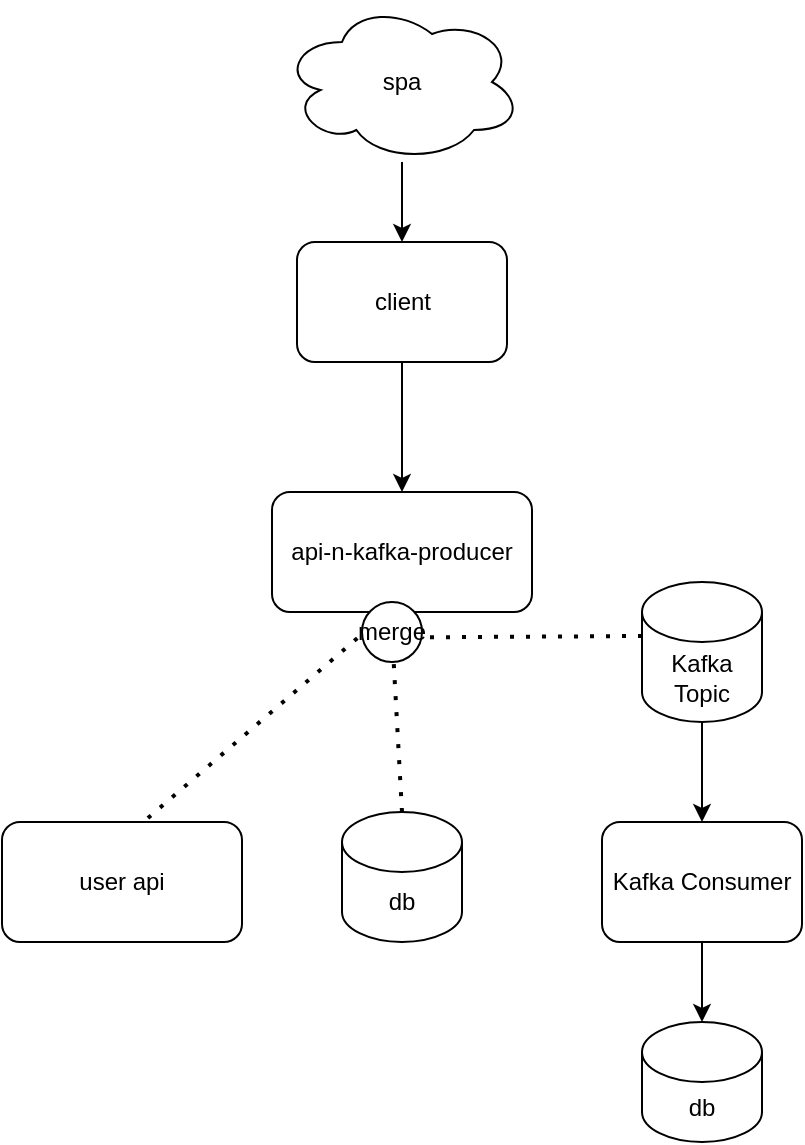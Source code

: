 <mxfile version="21.3.6" type="device">
  <diagram name="Page-1" id="f-EHofGRe28Y-BYdwHzT">
    <mxGraphModel dx="1232" dy="579" grid="1" gridSize="10" guides="1" tooltips="1" connect="1" arrows="1" fold="1" page="1" pageScale="1" pageWidth="827" pageHeight="1169" math="0" shadow="0">
      <root>
        <mxCell id="0" />
        <mxCell id="1" parent="0" />
        <mxCell id="xJ3Gy9Amd7Y4Wt0N9YPh-1" value="" style="edgeStyle=orthogonalEdgeStyle;rounded=0;orthogonalLoop=1;jettySize=auto;html=1;" edge="1" parent="1" source="DbCGeqKgWrsm4Ty0xW6h-1" target="DbCGeqKgWrsm4Ty0xW6h-2">
          <mxGeometry relative="1" as="geometry" />
        </mxCell>
        <mxCell id="DbCGeqKgWrsm4Ty0xW6h-1" value="spa" style="ellipse;shape=cloud;whiteSpace=wrap;html=1;" parent="1" vertex="1">
          <mxGeometry x="270" y="310" width="120" height="80" as="geometry" />
        </mxCell>
        <mxCell id="xJ3Gy9Amd7Y4Wt0N9YPh-6" value="" style="edgeStyle=orthogonalEdgeStyle;rounded=0;orthogonalLoop=1;jettySize=auto;html=1;" edge="1" parent="1" source="DbCGeqKgWrsm4Ty0xW6h-2" target="DbCGeqKgWrsm4Ty0xW6h-3">
          <mxGeometry relative="1" as="geometry" />
        </mxCell>
        <mxCell id="DbCGeqKgWrsm4Ty0xW6h-2" value="client" style="rounded=1;whiteSpace=wrap;html=1;" parent="1" vertex="1">
          <mxGeometry x="277.5" y="430" width="105" height="60" as="geometry" />
        </mxCell>
        <mxCell id="DbCGeqKgWrsm4Ty0xW6h-3" value="api-n-kafka-producer" style="rounded=1;whiteSpace=wrap;html=1;" parent="1" vertex="1">
          <mxGeometry x="265" y="555" width="130" height="60" as="geometry" />
        </mxCell>
        <mxCell id="xJ3Gy9Amd7Y4Wt0N9YPh-4" value="" style="edgeStyle=orthogonalEdgeStyle;rounded=0;orthogonalLoop=1;jettySize=auto;html=1;" edge="1" parent="1" source="DbCGeqKgWrsm4Ty0xW6h-4" target="DbCGeqKgWrsm4Ty0xW6h-13">
          <mxGeometry relative="1" as="geometry" />
        </mxCell>
        <mxCell id="DbCGeqKgWrsm4Ty0xW6h-4" value="Kafka Topic" style="shape=cylinder3;whiteSpace=wrap;html=1;boundedLbl=1;backgroundOutline=1;size=15;" parent="1" vertex="1">
          <mxGeometry x="450" y="600" width="60" height="70" as="geometry" />
        </mxCell>
        <mxCell id="DbCGeqKgWrsm4Ty0xW6h-5" value="db" style="shape=cylinder3;whiteSpace=wrap;html=1;boundedLbl=1;backgroundOutline=1;size=15;" parent="1" vertex="1">
          <mxGeometry x="300" y="715" width="60" height="65" as="geometry" />
        </mxCell>
        <mxCell id="DbCGeqKgWrsm4Ty0xW6h-6" value="user api" style="rounded=1;whiteSpace=wrap;html=1;" parent="1" vertex="1">
          <mxGeometry x="130" y="720" width="120" height="60" as="geometry" />
        </mxCell>
        <mxCell id="DbCGeqKgWrsm4Ty0xW6h-8" value="" style="endArrow=none;dashed=1;html=1;dashPattern=1 3;strokeWidth=2;rounded=0;entryX=0.423;entryY=1.042;entryDx=0;entryDy=0;entryPerimeter=0;exitX=0.608;exitY=-0.033;exitDx=0;exitDy=0;exitPerimeter=0;" parent="1" target="DbCGeqKgWrsm4Ty0xW6h-3" edge="1" source="DbCGeqKgWrsm4Ty0xW6h-6">
          <mxGeometry width="50" height="50" relative="1" as="geometry">
            <mxPoint x="210" y="690" as="sourcePoint" />
            <mxPoint x="260" y="640" as="targetPoint" />
          </mxGeometry>
        </mxCell>
        <mxCell id="DbCGeqKgWrsm4Ty0xW6h-9" value="" style="endArrow=none;dashed=1;html=1;dashPattern=1 3;strokeWidth=2;rounded=0;entryX=0.423;entryY=1.042;entryDx=0;entryDy=0;entryPerimeter=0;" parent="1" edge="1">
          <mxGeometry width="50" height="50" relative="1" as="geometry">
            <mxPoint x="450" y="627" as="sourcePoint" />
            <mxPoint x="340" y="627.65" as="targetPoint" />
          </mxGeometry>
        </mxCell>
        <mxCell id="DbCGeqKgWrsm4Ty0xW6h-11" value="" style="endArrow=none;dashed=1;html=1;dashPattern=1 3;strokeWidth=2;rounded=0;exitX=0.5;exitY=0;exitDx=0;exitDy=0;exitPerimeter=0;" parent="1" edge="1" source="xJ3Gy9Amd7Y4Wt0N9YPh-2">
          <mxGeometry width="50" height="50" relative="1" as="geometry">
            <mxPoint x="326.5" y="695" as="sourcePoint" />
            <mxPoint x="323.5" y="615" as="targetPoint" />
          </mxGeometry>
        </mxCell>
        <mxCell id="xJ3Gy9Amd7Y4Wt0N9YPh-5" value="" style="edgeStyle=orthogonalEdgeStyle;rounded=0;orthogonalLoop=1;jettySize=auto;html=1;" edge="1" parent="1" source="DbCGeqKgWrsm4Ty0xW6h-13" target="DbCGeqKgWrsm4Ty0xW6h-15">
          <mxGeometry relative="1" as="geometry" />
        </mxCell>
        <mxCell id="DbCGeqKgWrsm4Ty0xW6h-13" value="Kafka Consumer" style="rounded=1;whiteSpace=wrap;html=1;" parent="1" vertex="1">
          <mxGeometry x="430" y="720" width="100" height="60" as="geometry" />
        </mxCell>
        <mxCell id="DbCGeqKgWrsm4Ty0xW6h-15" value="db" style="shape=cylinder3;whiteSpace=wrap;html=1;boundedLbl=1;backgroundOutline=1;size=15;" parent="1" vertex="1">
          <mxGeometry x="450" y="820" width="60" height="60" as="geometry" />
        </mxCell>
        <mxCell id="xJ3Gy9Amd7Y4Wt0N9YPh-3" value="" style="endArrow=none;dashed=1;html=1;dashPattern=1 3;strokeWidth=2;rounded=0;exitX=0.5;exitY=0;exitDx=0;exitDy=0;exitPerimeter=0;" edge="1" parent="1" source="DbCGeqKgWrsm4Ty0xW6h-5" target="xJ3Gy9Amd7Y4Wt0N9YPh-2">
          <mxGeometry width="50" height="50" relative="1" as="geometry">
            <mxPoint x="330" y="715" as="sourcePoint" />
            <mxPoint x="323.5" y="615" as="targetPoint" />
          </mxGeometry>
        </mxCell>
        <mxCell id="xJ3Gy9Amd7Y4Wt0N9YPh-2" value="merge" style="ellipse;whiteSpace=wrap;html=1;aspect=fixed;" vertex="1" parent="1">
          <mxGeometry x="310" y="610" width="30" height="30" as="geometry" />
        </mxCell>
      </root>
    </mxGraphModel>
  </diagram>
</mxfile>
